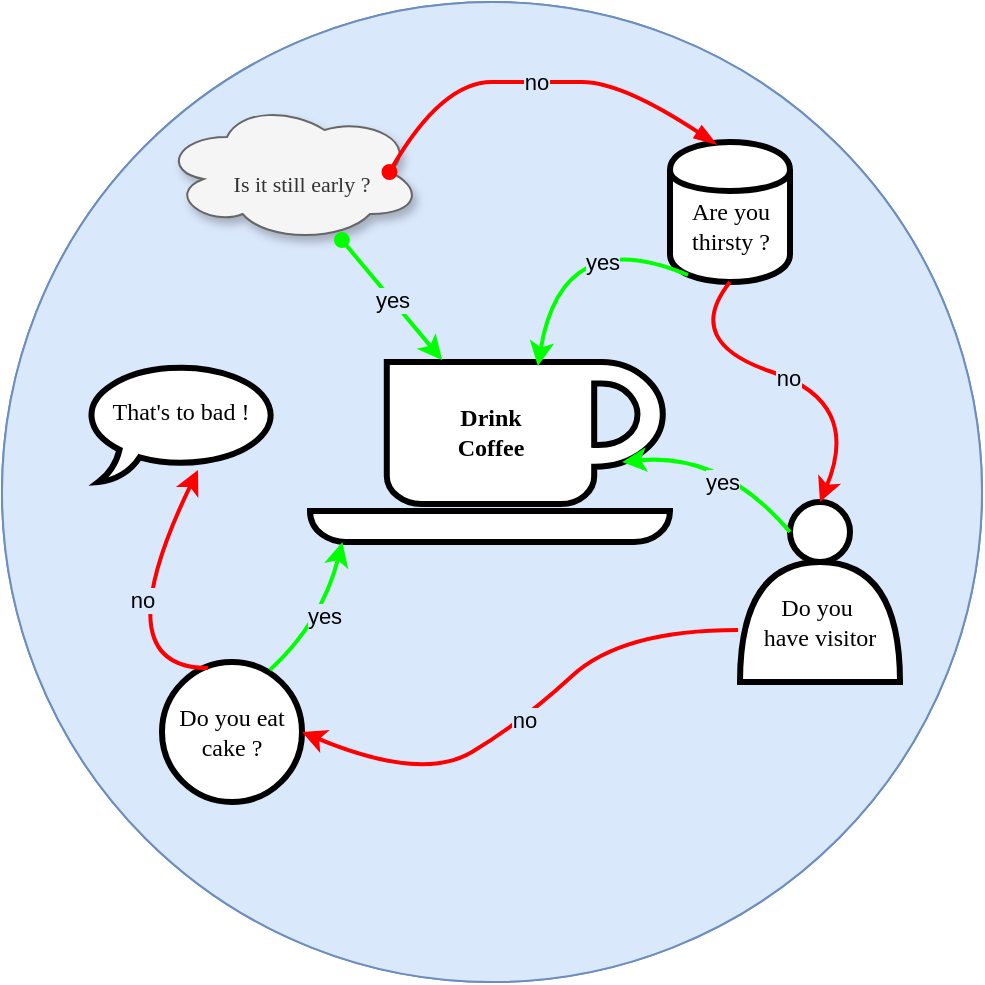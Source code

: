 <mxfile version="12.8.6" type="device"><diagram id="8kjolbEzMu2iQaNSdVvf" name="Page-1"><mxGraphModel dx="868" dy="1629" grid="1" gridSize="10" guides="1" tooltips="1" connect="1" arrows="1" fold="1" page="1" pageScale="1" pageWidth="827" pageHeight="1169" background="#ffffff" math="0" shadow="0"><root><mxCell id="0"/><mxCell id="1" parent="0"/><mxCell id="mVNt5GLjIRrhJOaPDtk1-1" value="" style="ellipse;whiteSpace=wrap;html=1;aspect=fixed;fillColor=#dae8fc;strokeColor=#6c8ebf;" parent="1" vertex="1"><mxGeometry x="80" y="-880" width="490" height="490" as="geometry"/></mxCell><object label="Tasse" id="mVNt5GLjIRrhJOaPDtk1-12"><mxCell parent="0"/></object><mxCell id="mVNt5GLjIRrhJOaPDtk1-13" value="" style="ellipse;whiteSpace=wrap;html=1;aspect=fixed;fillColor=#dae8fc;strokeColor=#6c8ebf;spacingTop=6;spacingLeft=0;labelBackgroundColor=#DAE8FC;" parent="mVNt5GLjIRrhJOaPDtk1-12" vertex="1"><mxGeometry x="80" y="-880" width="490" height="490" as="geometry"/></mxCell><mxCell id="mVNt5GLjIRrhJOaPDtk1-17" value="&lt;b&gt;Drink&lt;br&gt;Coffee&lt;/b&gt;&lt;br&gt;" style="shape=mxgraph.signs.food.coffee;html=1;verticalLabelPosition=middle;verticalAlign=middle;align=center;labelBackgroundColor=none;fontFamily=Comic Sans MS;fontSize=12;strokeWidth=3;labelPosition=center;spacingLeft=0;spacingBottom=21;" parent="mVNt5GLjIRrhJOaPDtk1-12" vertex="1"><mxGeometry x="234" y="-700" width="180" height="90" as="geometry"/></mxCell><object label="Formes&#10;" id="mVNt5GLjIRrhJOaPDtk1-18"><mxCell parent="0"/></object><mxCell id="mVNt5GLjIRrhJOaPDtk1-21" value="Are you&lt;br&gt;thirsty ?" style="shape=cylinder;whiteSpace=wrap;html=1;boundedLbl=1;backgroundOutline=1;labelBackgroundColor=none;strokeWidth=3;fillColor=#ffffff;gradientColor=none;fontFamily=Comic Sans MS;fontSize=12;fontColor=#000000;align=center;spacingTop=-7;spacingLeft=1;" parent="mVNt5GLjIRrhJOaPDtk1-18" vertex="1"><mxGeometry x="414" y="-810" width="60" height="70" as="geometry"/></mxCell><mxCell id="mVNt5GLjIRrhJOaPDtk1-22" value="Do you eat&lt;br&gt;cake ?" style="ellipse;whiteSpace=wrap;html=1;aspect=fixed;labelBackgroundColor=none;strokeWidth=3;fillColor=#ffffff;gradientColor=none;fontFamily=Comic Sans MS;fontSize=12;fontColor=#000000;align=center;spacingTop=0;spacingLeft=0;" parent="mVNt5GLjIRrhJOaPDtk1-18" vertex="1"><mxGeometry x="160" y="-550" width="70" height="70" as="geometry"/></mxCell><mxCell id="mVNt5GLjIRrhJOaPDtk1-23" value="" style="ellipse;whiteSpace=wrap;html=1;aspect=fixed;labelBackgroundColor=#FFFFFF;strokeWidth=3;fillColor=#ffffff;gradientColor=none;fontFamily=Comic Sans MS;fontSize=12;fontColor=#000000;align=center;" parent="mVNt5GLjIRrhJOaPDtk1-18" vertex="1"><mxGeometry x="474" y="-630" width="30" height="30" as="geometry"/></mxCell><mxCell id="mVNt5GLjIRrhJOaPDtk1-24" value="Do you&lt;br&gt;&amp;nbsp;have visitor&lt;br&gt;" style="shape=or;whiteSpace=wrap;html=1;labelBackgroundColor=none;strokeWidth=3;fontFamily=Comic Sans MS;fontSize=12;align=center;direction=north;spacingTop=0;spacingRight=0;spacingLeft=-3;fillColor=#ffffff;strokeColor=#000000;" parent="mVNt5GLjIRrhJOaPDtk1-18" vertex="1"><mxGeometry x="449" y="-600" width="80" height="60" as="geometry"/></mxCell><mxCell id="mVNt5GLjIRrhJOaPDtk1-25" value="That's to bad !" style="whiteSpace=wrap;html=1;shape=mxgraph.basic.oval_callout;labelBackgroundColor=none;strokeColor=#000000;strokeWidth=3;fillColor=#ffffff;gradientColor=none;fontFamily=Comic Sans MS;fontSize=12;fontColor=#000000;align=center;spacingTop=-10;spacingLeft=-1;" parent="mVNt5GLjIRrhJOaPDtk1-18" vertex="1"><mxGeometry x="120" y="-700" width="100" height="60" as="geometry"/></mxCell><mxCell id="mVNt5GLjIRrhJOaPDtk1-26" value="Is it still early ?" style="ellipse;shape=cloud;whiteSpace=wrap;html=1;labelBackgroundColor=none;strokeWidth=1;fontFamily=Comic Sans MS;fontSize=11;align=center;shadow=1;fillColor=#f5f5f5;strokeColor=#666666;fontColor=#333333;spacingTop=12;spacingLeft=10;fontStyle=0" parent="mVNt5GLjIRrhJOaPDtk1-18" vertex="1"><mxGeometry x="160" y="-830" width="130" height="70" as="geometry"/></mxCell><object label="Flèches" id="w3pTv2ajtT7sVr8ISQOz-1"><mxCell parent="0"/></object><mxCell id="w3pTv2ajtT7sVr8ISQOz-2" value="no" style="endArrow=blockThin;html=1;exitX=0.875;exitY=0.5;exitDx=0;exitDy=0;exitPerimeter=0;entryX=0.383;entryY=0.014;entryDx=0;entryDy=0;entryPerimeter=0;labelBackgroundColor=#DAE8FC;strokeColor=#FF0000;curved=1;endFill=1;startArrow=oval;startFill=1;strokeWidth=2;" edge="1" parent="w3pTv2ajtT7sVr8ISQOz-1" source="mVNt5GLjIRrhJOaPDtk1-26" target="mVNt5GLjIRrhJOaPDtk1-21"><mxGeometry width="50" height="50" relative="1" as="geometry"><mxPoint x="390" y="-630" as="sourcePoint"/><mxPoint x="440" y="-680" as="targetPoint"/><Array as="points"><mxPoint x="300" y="-840"/><mxPoint x="350" y="-840"/><mxPoint x="390" y="-840"/></Array></mxGeometry></mxCell><mxCell id="w3pTv2ajtT7sVr8ISQOz-5" value="yes" style="endArrow=classic;html=1;labelBackgroundColor=#DAE8FC;strokeColor=#00FF00;exitX=0.692;exitY=0.986;exitDx=0;exitDy=0;exitPerimeter=0;entryX=0.367;entryY=-0.011;entryDx=0;entryDy=0;entryPerimeter=0;startArrow=oval;startFill=1;strokeWidth=2;" edge="1" parent="w3pTv2ajtT7sVr8ISQOz-1" source="mVNt5GLjIRrhJOaPDtk1-26" target="mVNt5GLjIRrhJOaPDtk1-17"><mxGeometry width="50" height="50" relative="1" as="geometry"><mxPoint x="260" y="-710" as="sourcePoint"/><mxPoint x="310" y="-760" as="targetPoint"/></mxGeometry></mxCell><mxCell id="w3pTv2ajtT7sVr8ISQOz-6" value="yes" style="endArrow=classic;html=1;labelBackgroundColor=#DAE8FC;strokeColor=#00FF00;exitX=0.15;exitY=0.95;exitDx=0;exitDy=0;exitPerimeter=0;entryX=0.633;entryY=0.022;entryDx=0;entryDy=0;entryPerimeter=0;curved=1;labelBorderColor=none;strokeWidth=2;" edge="1" parent="w3pTv2ajtT7sVr8ISQOz-1" source="mVNt5GLjIRrhJOaPDtk1-21" target="mVNt5GLjIRrhJOaPDtk1-17"><mxGeometry x="-0.403" y="11" width="50" height="50" relative="1" as="geometry"><mxPoint x="340" y="-720" as="sourcePoint"/><mxPoint x="390" y="-770" as="targetPoint"/><Array as="points"><mxPoint x="360" y="-770"/></Array><mxPoint as="offset"/></mxGeometry></mxCell><mxCell id="w3pTv2ajtT7sVr8ISQOz-7" value="no" style="endArrow=classic;html=1;labelBackgroundColor=#DAE8FC;strokeColor=#FF0000;entryX=0.5;entryY=0;entryDx=0;entryDy=0;exitX=0.5;exitY=1;exitDx=0;exitDy=0;curved=1;strokeWidth=2;" edge="1" parent="w3pTv2ajtT7sVr8ISQOz-1" source="mVNt5GLjIRrhJOaPDtk1-21" target="mVNt5GLjIRrhJOaPDtk1-23"><mxGeometry width="50" height="50" relative="1" as="geometry"><mxPoint x="460" y="-660" as="sourcePoint"/><mxPoint x="510" y="-710" as="targetPoint"/><Array as="points"><mxPoint x="420" y="-710"/><mxPoint x="510" y="-680"/></Array></mxGeometry></mxCell><mxCell id="w3pTv2ajtT7sVr8ISQOz-8" value="yes" style="endArrow=classic;html=1;labelBackgroundColor=#DAE8FC;strokeColor=#00FF00;strokeWidth=2;exitX=0;exitY=0.5;exitDx=0;exitDy=0;entryX=0.867;entryY=0.556;entryDx=0;entryDy=0;entryPerimeter=0;curved=1;" edge="1" parent="w3pTv2ajtT7sVr8ISQOz-1" source="mVNt5GLjIRrhJOaPDtk1-23" target="mVNt5GLjIRrhJOaPDtk1-17"><mxGeometry x="-0.2" y="10" width="50" height="50" relative="1" as="geometry"><mxPoint x="420" y="-630" as="sourcePoint"/><mxPoint x="470" y="-680" as="targetPoint"/><Array as="points"><mxPoint x="440" y="-655"/></Array><mxPoint as="offset"/></mxGeometry></mxCell><mxCell id="w3pTv2ajtT7sVr8ISQOz-9" value="yes" style="endArrow=classic;html=1;labelBackgroundColor=#DAE8FC;strokeColor=#00FF00;strokeWidth=2;exitX=0.771;exitY=0.057;exitDx=0;exitDy=0;exitPerimeter=0;entryX=0.09;entryY=1;entryDx=0;entryDy=0;entryPerimeter=0;curved=1;" edge="1" parent="w3pTv2ajtT7sVr8ISQOz-1" source="mVNt5GLjIRrhJOaPDtk1-22" target="mVNt5GLjIRrhJOaPDtk1-17"><mxGeometry width="50" height="50" relative="1" as="geometry"><mxPoint x="260" y="-520" as="sourcePoint"/><mxPoint x="310" y="-570" as="targetPoint"/><Array as="points"><mxPoint x="240" y="-570"/></Array></mxGeometry></mxCell><mxCell id="w3pTv2ajtT7sVr8ISQOz-10" value="no" style="endArrow=classic;html=1;labelBackgroundColor=#DAE8FC;strokeColor=#FF0000;strokeWidth=2;entryX=0.58;entryY=0.9;entryDx=0;entryDy=0;entryPerimeter=0;exitX=0.329;exitY=0.043;exitDx=0;exitDy=0;exitPerimeter=0;curved=1;" edge="1" parent="w3pTv2ajtT7sVr8ISQOz-1" source="mVNt5GLjIRrhJOaPDtk1-22" target="mVNt5GLjIRrhJOaPDtk1-25"><mxGeometry x="0.122" y="-4" width="50" height="50" relative="1" as="geometry"><mxPoint x="150" y="-570" as="sourcePoint"/><mxPoint x="200" y="-620" as="targetPoint"/><Array as="points"><mxPoint x="130" y="-547"/></Array><mxPoint y="-1" as="offset"/></mxGeometry></mxCell><mxCell id="w3pTv2ajtT7sVr8ISQOz-11" value="no" style="endArrow=classic;html=1;labelBackgroundColor=#DAE8FC;strokeColor=#FF0000;strokeWidth=2;entryX=1;entryY=0.5;entryDx=0;entryDy=0;exitX=0.433;exitY=-0.012;exitDx=0;exitDy=0;exitPerimeter=0;curved=1;" edge="1" parent="w3pTv2ajtT7sVr8ISQOz-1" source="mVNt5GLjIRrhJOaPDtk1-24" target="mVNt5GLjIRrhJOaPDtk1-22"><mxGeometry width="50" height="50" relative="1" as="geometry"><mxPoint x="310" y="-490" as="sourcePoint"/><mxPoint x="360" y="-540" as="targetPoint"/><Array as="points"><mxPoint x="390" y="-566"/><mxPoint x="340" y="-520"/><mxPoint x="290" y="-490"/></Array></mxGeometry></mxCell></root></mxGraphModel></diagram></mxfile>